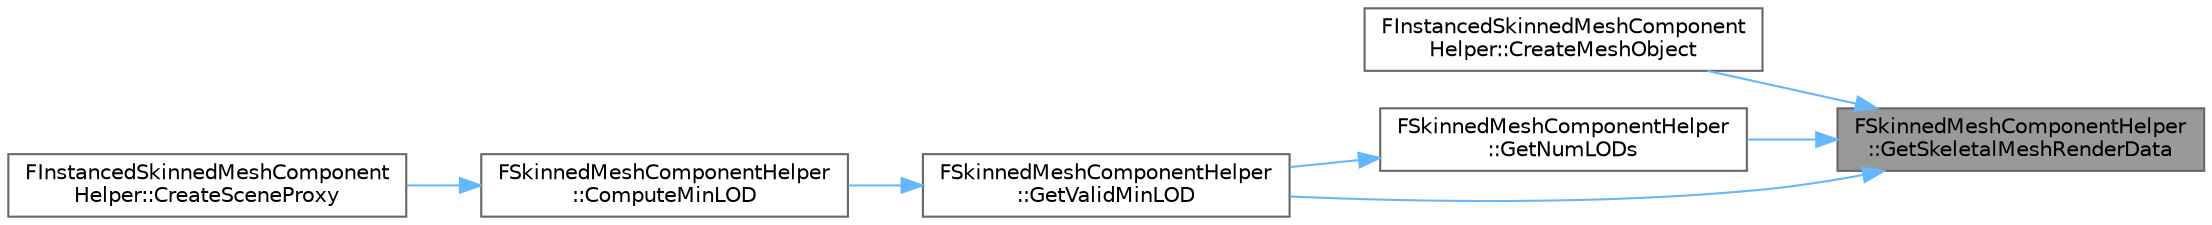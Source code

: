 digraph "FSkinnedMeshComponentHelper::GetSkeletalMeshRenderData"
{
 // INTERACTIVE_SVG=YES
 // LATEX_PDF_SIZE
  bgcolor="transparent";
  edge [fontname=Helvetica,fontsize=10,labelfontname=Helvetica,labelfontsize=10];
  node [fontname=Helvetica,fontsize=10,shape=box,height=0.2,width=0.4];
  rankdir="RL";
  Node1 [id="Node000001",label="FSkinnedMeshComponentHelper\l::GetSkeletalMeshRenderData",height=0.2,width=0.4,color="gray40", fillcolor="grey60", style="filled", fontcolor="black",tooltip=" "];
  Node1 -> Node2 [id="edge1_Node000001_Node000002",dir="back",color="steelblue1",style="solid",tooltip=" "];
  Node2 [id="Node000002",label="FInstancedSkinnedMeshComponent\lHelper::CreateMeshObject",height=0.2,width=0.4,color="grey40", fillcolor="white", style="filled",URL="$db/dc5/classFInstancedSkinnedMeshComponentHelper.html#a962b1d5996c0a61e9f947516404fbf72",tooltip=" "];
  Node1 -> Node3 [id="edge2_Node000001_Node000003",dir="back",color="steelblue1",style="solid",tooltip=" "];
  Node3 [id="Node000003",label="FSkinnedMeshComponentHelper\l::GetNumLODs",height=0.2,width=0.4,color="grey40", fillcolor="white", style="filled",URL="$d5/dc7/classFSkinnedMeshComponentHelper.html#aaafc004685577c471b2658fb103ed3c6",tooltip=" "];
  Node3 -> Node4 [id="edge3_Node000003_Node000004",dir="back",color="steelblue1",style="solid",tooltip=" "];
  Node4 [id="Node000004",label="FSkinnedMeshComponentHelper\l::GetValidMinLOD",height=0.2,width=0.4,color="grey40", fillcolor="white", style="filled",URL="$d5/dc7/classFSkinnedMeshComponentHelper.html#af06058da5cdc83765cc57878ab9cf80d",tooltip=" "];
  Node4 -> Node5 [id="edge4_Node000004_Node000005",dir="back",color="steelblue1",style="solid",tooltip=" "];
  Node5 [id="Node000005",label="FSkinnedMeshComponentHelper\l::ComputeMinLOD",height=0.2,width=0.4,color="grey40", fillcolor="white", style="filled",URL="$d5/dc7/classFSkinnedMeshComponentHelper.html#a0ded7b32ba4e195c30b802415cc42e4c",tooltip=" "];
  Node5 -> Node6 [id="edge5_Node000005_Node000006",dir="back",color="steelblue1",style="solid",tooltip=" "];
  Node6 [id="Node000006",label="FInstancedSkinnedMeshComponent\lHelper::CreateSceneProxy",height=0.2,width=0.4,color="grey40", fillcolor="white", style="filled",URL="$db/dc5/classFInstancedSkinnedMeshComponentHelper.html#a2ccae4f2bede2091c27fb38f1284f58d",tooltip=" "];
  Node1 -> Node4 [id="edge6_Node000001_Node000004",dir="back",color="steelblue1",style="solid",tooltip=" "];
}

